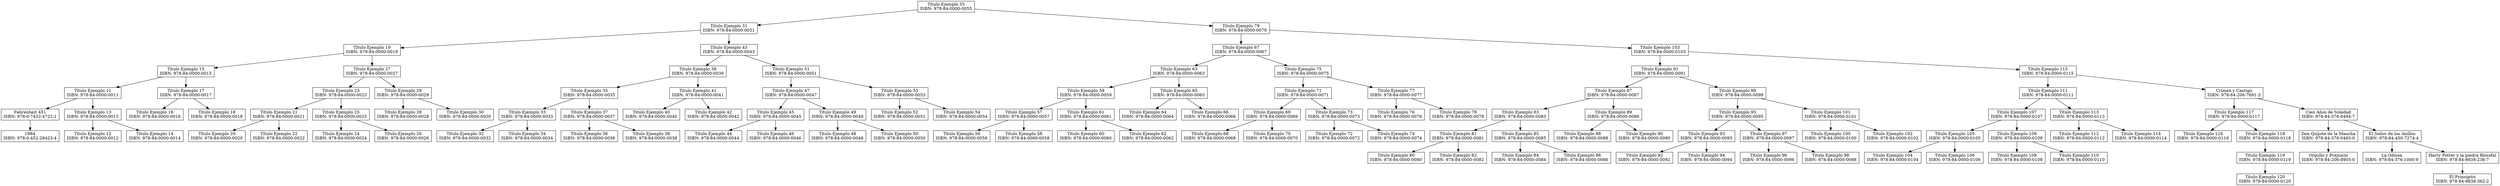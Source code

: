 digraph G {
    node [shape=box];
    "Título Ejemplo 55" [label="Título Ejemplo 55\nISBN: 978-84-0000-0055"];
    "Título Ejemplo 55" -> "Título Ejemplo 31";
    "Título Ejemplo 31" [label="Título Ejemplo 31\nISBN: 978-84-0000-0031"];
    "Título Ejemplo 31" -> "Título Ejemplo 19";
    "Título Ejemplo 19" [label="Título Ejemplo 19\nISBN: 978-84-0000-0019"];
    "Título Ejemplo 19" -> "Título Ejemplo 15";
    "Título Ejemplo 15" [label="Título Ejemplo 15\nISBN: 978-84-0000-0015"];
    "Título Ejemplo 15" -> "Título Ejemplo 11";
    "Título Ejemplo 11" [label="Título Ejemplo 11\nISBN: 978-84-0000-0011"];
    "Título Ejemplo 11" -> "Fahrenheit 451";
    "Fahrenheit 451" [label="Fahrenheit 451\nISBN: 978-0-7432-4722-1"];
    "Fahrenheit 451" -> "1984";
    "1984" [label="1984\nISBN: 978-0-452-28423-4"];
    "Título Ejemplo 11" -> "Título Ejemplo 13";
    "Título Ejemplo 13" [label="Título Ejemplo 13\nISBN: 978-84-0000-0013"];
    "Título Ejemplo 13" -> "Título Ejemplo 12";
    "Título Ejemplo 12" [label="Título Ejemplo 12\nISBN: 978-84-0000-0012"];
    "Título Ejemplo 13" -> "Título Ejemplo 14";
    "Título Ejemplo 14" [label="Título Ejemplo 14\nISBN: 978-84-0000-0014"];
    "Título Ejemplo 15" -> "Título Ejemplo 17";
    "Título Ejemplo 17" [label="Título Ejemplo 17\nISBN: 978-84-0000-0017"];
    "Título Ejemplo 17" -> "Título Ejemplo 16";
    "Título Ejemplo 16" [label="Título Ejemplo 16\nISBN: 978-84-0000-0016"];
    "Título Ejemplo 17" -> "Título Ejemplo 18";
    "Título Ejemplo 18" [label="Título Ejemplo 18\nISBN: 978-84-0000-0018"];
    "Título Ejemplo 19" -> "Título Ejemplo 27";
    "Título Ejemplo 27" [label="Título Ejemplo 27\nISBN: 978-84-0000-0027"];
    "Título Ejemplo 27" -> "Título Ejemplo 23";
    "Título Ejemplo 23" [label="Título Ejemplo 23\nISBN: 978-84-0000-0023"];
    "Título Ejemplo 23" -> "Título Ejemplo 21";
    "Título Ejemplo 21" [label="Título Ejemplo 21\nISBN: 978-84-0000-0021"];
    "Título Ejemplo 21" -> "Título Ejemplo 20";
    "Título Ejemplo 20" [label="Título Ejemplo 20\nISBN: 978-84-0000-0020"];
    "Título Ejemplo 21" -> "Título Ejemplo 22";
    "Título Ejemplo 22" [label="Título Ejemplo 22\nISBN: 978-84-0000-0022"];
    "Título Ejemplo 23" -> "Título Ejemplo 25";
    "Título Ejemplo 25" [label="Título Ejemplo 25\nISBN: 978-84-0000-0025"];
    "Título Ejemplo 25" -> "Título Ejemplo 24";
    "Título Ejemplo 24" [label="Título Ejemplo 24\nISBN: 978-84-0000-0024"];
    "Título Ejemplo 25" -> "Título Ejemplo 26";
    "Título Ejemplo 26" [label="Título Ejemplo 26\nISBN: 978-84-0000-0026"];
    "Título Ejemplo 27" -> "Título Ejemplo 29";
    "Título Ejemplo 29" [label="Título Ejemplo 29\nISBN: 978-84-0000-0029"];
    "Título Ejemplo 29" -> "Título Ejemplo 28";
    "Título Ejemplo 28" [label="Título Ejemplo 28\nISBN: 978-84-0000-0028"];
    "Título Ejemplo 29" -> "Título Ejemplo 30";
    "Título Ejemplo 30" [label="Título Ejemplo 30\nISBN: 978-84-0000-0030"];
    "Título Ejemplo 31" -> "Título Ejemplo 43";
    "Título Ejemplo 43" [label="Título Ejemplo 43\nISBN: 978-84-0000-0043"];
    "Título Ejemplo 43" -> "Título Ejemplo 39";
    "Título Ejemplo 39" [label="Título Ejemplo 39\nISBN: 978-84-0000-0039"];
    "Título Ejemplo 39" -> "Título Ejemplo 35";
    "Título Ejemplo 35" [label="Título Ejemplo 35\nISBN: 978-84-0000-0035"];
    "Título Ejemplo 35" -> "Título Ejemplo 33";
    "Título Ejemplo 33" [label="Título Ejemplo 33\nISBN: 978-84-0000-0033"];
    "Título Ejemplo 33" -> "Título Ejemplo 32";
    "Título Ejemplo 32" [label="Título Ejemplo 32\nISBN: 978-84-0000-0032"];
    "Título Ejemplo 33" -> "Título Ejemplo 34";
    "Título Ejemplo 34" [label="Título Ejemplo 34\nISBN: 978-84-0000-0034"];
    "Título Ejemplo 35" -> "Título Ejemplo 37";
    "Título Ejemplo 37" [label="Título Ejemplo 37\nISBN: 978-84-0000-0037"];
    "Título Ejemplo 37" -> "Título Ejemplo 36";
    "Título Ejemplo 36" [label="Título Ejemplo 36\nISBN: 978-84-0000-0036"];
    "Título Ejemplo 37" -> "Título Ejemplo 38";
    "Título Ejemplo 38" [label="Título Ejemplo 38\nISBN: 978-84-0000-0038"];
    "Título Ejemplo 39" -> "Título Ejemplo 41";
    "Título Ejemplo 41" [label="Título Ejemplo 41\nISBN: 978-84-0000-0041"];
    "Título Ejemplo 41" -> "Título Ejemplo 40";
    "Título Ejemplo 40" [label="Título Ejemplo 40\nISBN: 978-84-0000-0040"];
    "Título Ejemplo 41" -> "Título Ejemplo 42";
    "Título Ejemplo 42" [label="Título Ejemplo 42\nISBN: 978-84-0000-0042"];
    "Título Ejemplo 43" -> "Título Ejemplo 51";
    "Título Ejemplo 51" [label="Título Ejemplo 51\nISBN: 978-84-0000-0051"];
    "Título Ejemplo 51" -> "Título Ejemplo 47";
    "Título Ejemplo 47" [label="Título Ejemplo 47\nISBN: 978-84-0000-0047"];
    "Título Ejemplo 47" -> "Título Ejemplo 45";
    "Título Ejemplo 45" [label="Título Ejemplo 45\nISBN: 978-84-0000-0045"];
    "Título Ejemplo 45" -> "Título Ejemplo 44";
    "Título Ejemplo 44" [label="Título Ejemplo 44\nISBN: 978-84-0000-0044"];
    "Título Ejemplo 45" -> "Título Ejemplo 46";
    "Título Ejemplo 46" [label="Título Ejemplo 46\nISBN: 978-84-0000-0046"];
    "Título Ejemplo 47" -> "Título Ejemplo 49";
    "Título Ejemplo 49" [label="Título Ejemplo 49\nISBN: 978-84-0000-0049"];
    "Título Ejemplo 49" -> "Título Ejemplo 48";
    "Título Ejemplo 48" [label="Título Ejemplo 48\nISBN: 978-84-0000-0048"];
    "Título Ejemplo 49" -> "Título Ejemplo 50";
    "Título Ejemplo 50" [label="Título Ejemplo 50\nISBN: 978-84-0000-0050"];
    "Título Ejemplo 51" -> "Título Ejemplo 53";
    "Título Ejemplo 53" [label="Título Ejemplo 53\nISBN: 978-84-0000-0053"];
    "Título Ejemplo 53" -> "Título Ejemplo 52";
    "Título Ejemplo 52" [label="Título Ejemplo 52\nISBN: 978-84-0000-0052"];
    "Título Ejemplo 53" -> "Título Ejemplo 54";
    "Título Ejemplo 54" [label="Título Ejemplo 54\nISBN: 978-84-0000-0054"];
    "Título Ejemplo 55" -> "Título Ejemplo 79";
    "Título Ejemplo 79" [label="Título Ejemplo 79\nISBN: 978-84-0000-0079"];
    "Título Ejemplo 79" -> "Título Ejemplo 67";
    "Título Ejemplo 67" [label="Título Ejemplo 67\nISBN: 978-84-0000-0067"];
    "Título Ejemplo 67" -> "Título Ejemplo 63";
    "Título Ejemplo 63" [label="Título Ejemplo 63\nISBN: 978-84-0000-0063"];
    "Título Ejemplo 63" -> "Título Ejemplo 59";
    "Título Ejemplo 59" [label="Título Ejemplo 59\nISBN: 978-84-0000-0059"];
    "Título Ejemplo 59" -> "Título Ejemplo 57";
    "Título Ejemplo 57" [label="Título Ejemplo 57\nISBN: 978-84-0000-0057"];
    "Título Ejemplo 57" -> "Título Ejemplo 56";
    "Título Ejemplo 56" [label="Título Ejemplo 56\nISBN: 978-84-0000-0056"];
    "Título Ejemplo 57" -> "Título Ejemplo 58";
    "Título Ejemplo 58" [label="Título Ejemplo 58\nISBN: 978-84-0000-0058"];
    "Título Ejemplo 59" -> "Título Ejemplo 61";
    "Título Ejemplo 61" [label="Título Ejemplo 61\nISBN: 978-84-0000-0061"];
    "Título Ejemplo 61" -> "Título Ejemplo 60";
    "Título Ejemplo 60" [label="Título Ejemplo 60\nISBN: 978-84-0000-0060"];
    "Título Ejemplo 61" -> "Título Ejemplo 62";
    "Título Ejemplo 62" [label="Título Ejemplo 62\nISBN: 978-84-0000-0062"];
    "Título Ejemplo 63" -> "Título Ejemplo 65";
    "Título Ejemplo 65" [label="Título Ejemplo 65\nISBN: 978-84-0000-0065"];
    "Título Ejemplo 65" -> "Título Ejemplo 64";
    "Título Ejemplo 64" [label="Título Ejemplo 64\nISBN: 978-84-0000-0064"];
    "Título Ejemplo 65" -> "Título Ejemplo 66";
    "Título Ejemplo 66" [label="Título Ejemplo 66\nISBN: 978-84-0000-0066"];
    "Título Ejemplo 67" -> "Título Ejemplo 75";
    "Título Ejemplo 75" [label="Título Ejemplo 75\nISBN: 978-84-0000-0075"];
    "Título Ejemplo 75" -> "Título Ejemplo 71";
    "Título Ejemplo 71" [label="Título Ejemplo 71\nISBN: 978-84-0000-0071"];
    "Título Ejemplo 71" -> "Título Ejemplo 69";
    "Título Ejemplo 69" [label="Título Ejemplo 69\nISBN: 978-84-0000-0069"];
    "Título Ejemplo 69" -> "Título Ejemplo 68";
    "Título Ejemplo 68" [label="Título Ejemplo 68\nISBN: 978-84-0000-0068"];
    "Título Ejemplo 69" -> "Título Ejemplo 70";
    "Título Ejemplo 70" [label="Título Ejemplo 70\nISBN: 978-84-0000-0070"];
    "Título Ejemplo 71" -> "Título Ejemplo 73";
    "Título Ejemplo 73" [label="Título Ejemplo 73\nISBN: 978-84-0000-0073"];
    "Título Ejemplo 73" -> "Título Ejemplo 72";
    "Título Ejemplo 72" [label="Título Ejemplo 72\nISBN: 978-84-0000-0072"];
    "Título Ejemplo 73" -> "Título Ejemplo 74";
    "Título Ejemplo 74" [label="Título Ejemplo 74\nISBN: 978-84-0000-0074"];
    "Título Ejemplo 75" -> "Título Ejemplo 77";
    "Título Ejemplo 77" [label="Título Ejemplo 77\nISBN: 978-84-0000-0077"];
    "Título Ejemplo 77" -> "Título Ejemplo 76";
    "Título Ejemplo 76" [label="Título Ejemplo 76\nISBN: 978-84-0000-0076"];
    "Título Ejemplo 77" -> "Título Ejemplo 78";
    "Título Ejemplo 78" [label="Título Ejemplo 78\nISBN: 978-84-0000-0078"];
    "Título Ejemplo 79" -> "Título Ejemplo 103";
    "Título Ejemplo 103" [label="Título Ejemplo 103\nISBN: 978-84-0000-0103"];
    "Título Ejemplo 103" -> "Título Ejemplo 91";
    "Título Ejemplo 91" [label="Título Ejemplo 91\nISBN: 978-84-0000-0091"];
    "Título Ejemplo 91" -> "Título Ejemplo 87";
    "Título Ejemplo 87" [label="Título Ejemplo 87\nISBN: 978-84-0000-0087"];
    "Título Ejemplo 87" -> "Título Ejemplo 83";
    "Título Ejemplo 83" [label="Título Ejemplo 83\nISBN: 978-84-0000-0083"];
    "Título Ejemplo 83" -> "Título Ejemplo 81";
    "Título Ejemplo 81" [label="Título Ejemplo 81\nISBN: 978-84-0000-0081"];
    "Título Ejemplo 81" -> "Título Ejemplo 80";
    "Título Ejemplo 80" [label="Título Ejemplo 80\nISBN: 978-84-0000-0080"];
    "Título Ejemplo 81" -> "Título Ejemplo 82";
    "Título Ejemplo 82" [label="Título Ejemplo 82\nISBN: 978-84-0000-0082"];
    "Título Ejemplo 83" -> "Título Ejemplo 85";
    "Título Ejemplo 85" [label="Título Ejemplo 85\nISBN: 978-84-0000-0085"];
    "Título Ejemplo 85" -> "Título Ejemplo 84";
    "Título Ejemplo 84" [label="Título Ejemplo 84\nISBN: 978-84-0000-0084"];
    "Título Ejemplo 85" -> "Título Ejemplo 86";
    "Título Ejemplo 86" [label="Título Ejemplo 86\nISBN: 978-84-0000-0086"];
    "Título Ejemplo 87" -> "Título Ejemplo 89";
    "Título Ejemplo 89" [label="Título Ejemplo 89\nISBN: 978-84-0000-0089"];
    "Título Ejemplo 89" -> "Título Ejemplo 88";
    "Título Ejemplo 88" [label="Título Ejemplo 88\nISBN: 978-84-0000-0088"];
    "Título Ejemplo 89" -> "Título Ejemplo 90";
    "Título Ejemplo 90" [label="Título Ejemplo 90\nISBN: 978-84-0000-0090"];
    "Título Ejemplo 91" -> "Título Ejemplo 99";
    "Título Ejemplo 99" [label="Título Ejemplo 99\nISBN: 978-84-0000-0099"];
    "Título Ejemplo 99" -> "Título Ejemplo 95";
    "Título Ejemplo 95" [label="Título Ejemplo 95\nISBN: 978-84-0000-0095"];
    "Título Ejemplo 95" -> "Título Ejemplo 93";
    "Título Ejemplo 93" [label="Título Ejemplo 93\nISBN: 978-84-0000-0093"];
    "Título Ejemplo 93" -> "Título Ejemplo 92";
    "Título Ejemplo 92" [label="Título Ejemplo 92\nISBN: 978-84-0000-0092"];
    "Título Ejemplo 93" -> "Título Ejemplo 94";
    "Título Ejemplo 94" [label="Título Ejemplo 94\nISBN: 978-84-0000-0094"];
    "Título Ejemplo 95" -> "Título Ejemplo 97";
    "Título Ejemplo 97" [label="Título Ejemplo 97\nISBN: 978-84-0000-0097"];
    "Título Ejemplo 97" -> "Título Ejemplo 96";
    "Título Ejemplo 96" [label="Título Ejemplo 96\nISBN: 978-84-0000-0096"];
    "Título Ejemplo 97" -> "Título Ejemplo 98";
    "Título Ejemplo 98" [label="Título Ejemplo 98\nISBN: 978-84-0000-0098"];
    "Título Ejemplo 99" -> "Título Ejemplo 101";
    "Título Ejemplo 101" [label="Título Ejemplo 101\nISBN: 978-84-0000-0101"];
    "Título Ejemplo 101" -> "Título Ejemplo 100";
    "Título Ejemplo 100" [label="Título Ejemplo 100\nISBN: 978-84-0000-0100"];
    "Título Ejemplo 101" -> "Título Ejemplo 102";
    "Título Ejemplo 102" [label="Título Ejemplo 102\nISBN: 978-84-0000-0102"];
    "Título Ejemplo 103" -> "Título Ejemplo 115";
    "Título Ejemplo 115" [label="Título Ejemplo 115\nISBN: 978-84-0000-0115"];
    "Título Ejemplo 115" -> "Título Ejemplo 111";
    "Título Ejemplo 111" [label="Título Ejemplo 111\nISBN: 978-84-0000-0111"];
    "Título Ejemplo 111" -> "Título Ejemplo 107";
    "Título Ejemplo 107" [label="Título Ejemplo 107\nISBN: 978-84-0000-0107"];
    "Título Ejemplo 107" -> "Título Ejemplo 105";
    "Título Ejemplo 105" [label="Título Ejemplo 105\nISBN: 978-84-0000-0105"];
    "Título Ejemplo 105" -> "Título Ejemplo 104";
    "Título Ejemplo 104" [label="Título Ejemplo 104\nISBN: 978-84-0000-0104"];
    "Título Ejemplo 105" -> "Título Ejemplo 106";
    "Título Ejemplo 106" [label="Título Ejemplo 106\nISBN: 978-84-0000-0106"];
    "Título Ejemplo 107" -> "Título Ejemplo 109";
    "Título Ejemplo 109" [label="Título Ejemplo 109\nISBN: 978-84-0000-0109"];
    "Título Ejemplo 109" -> "Título Ejemplo 108";
    "Título Ejemplo 108" [label="Título Ejemplo 108\nISBN: 978-84-0000-0108"];
    "Título Ejemplo 109" -> "Título Ejemplo 110";
    "Título Ejemplo 110" [label="Título Ejemplo 110\nISBN: 978-84-0000-0110"];
    "Título Ejemplo 111" -> "Título Ejemplo 113";
    "Título Ejemplo 113" [label="Título Ejemplo 113\nISBN: 978-84-0000-0113"];
    "Título Ejemplo 113" -> "Título Ejemplo 112";
    "Título Ejemplo 112" [label="Título Ejemplo 112\nISBN: 978-84-0000-0112"];
    "Título Ejemplo 113" -> "Título Ejemplo 114";
    "Título Ejemplo 114" [label="Título Ejemplo 114\nISBN: 978-84-0000-0114"];
    "Título Ejemplo 115" -> "Crimen y Castigo";
    "Crimen y Castigo" [label="Crimen y Castigo\nISBN: 978-84-206-7691-3"];
    "Crimen y Castigo" -> "Título Ejemplo 117";
    "Título Ejemplo 117" [label="Título Ejemplo 117\nISBN: 978-84-0000-0117"];
    "Título Ejemplo 117" -> "Título Ejemplo 116";
    "Título Ejemplo 116" [label="Título Ejemplo 116\nISBN: 978-84-0000-0116"];
    "Título Ejemplo 117" -> "Título Ejemplo 118";
    "Título Ejemplo 118" [label="Título Ejemplo 118\nISBN: 978-84-0000-0118"];
    "Título Ejemplo 118" -> "Título Ejemplo 119";
    "Título Ejemplo 119" [label="Título Ejemplo 119\nISBN: 978-84-0000-0119"];
    "Título Ejemplo 119" -> "Título Ejemplo 120";
    "Título Ejemplo 120" [label="Título Ejemplo 120\nISBN: 978-84-0000-0120"];
    "Crimen y Castigo" -> "Cien Años de Soledad";
    "Cien Años de Soledad" [label="Cien Años de Soledad\nISBN: 978-84-376-0494-7"];
    "Cien Años de Soledad" -> "Don Quijote de la Mancha";
    "Don Quijote de la Mancha" [label="Don Quijote de la Mancha\nISBN: 978-84-376-0493-0"];
    "Don Quijote de la Mancha" -> "Orgullo y Prejuicio";
    "Orgullo y Prejuicio" [label="Orgullo y Prejuicio\nISBN: 978-84-206-8905-0"];
    "Cien Años de Soledad" -> "El Señor de los Anillos";
    "El Señor de los Anillos" [label="El Señor de los Anillos\nISBN: 978-84-450-7274-4"];
    "El Señor de los Anillos" -> "La Odisea";
    "La Odisea" [label="La Odisea\nISBN: 978-84-376-1000-9"];
    "El Señor de los Anillos" -> "Harry Potter y la piedra filosofal";
    "Harry Potter y la piedra filosofal" [label="Harry Potter y la piedra filosofal\nISBN: 978-84-9838-236-7"];
    "Harry Potter y la piedra filosofal" -> "El Principito";
    "El Principito" [label="El Principito\nISBN: 978-84-9838-362-2"];
}
